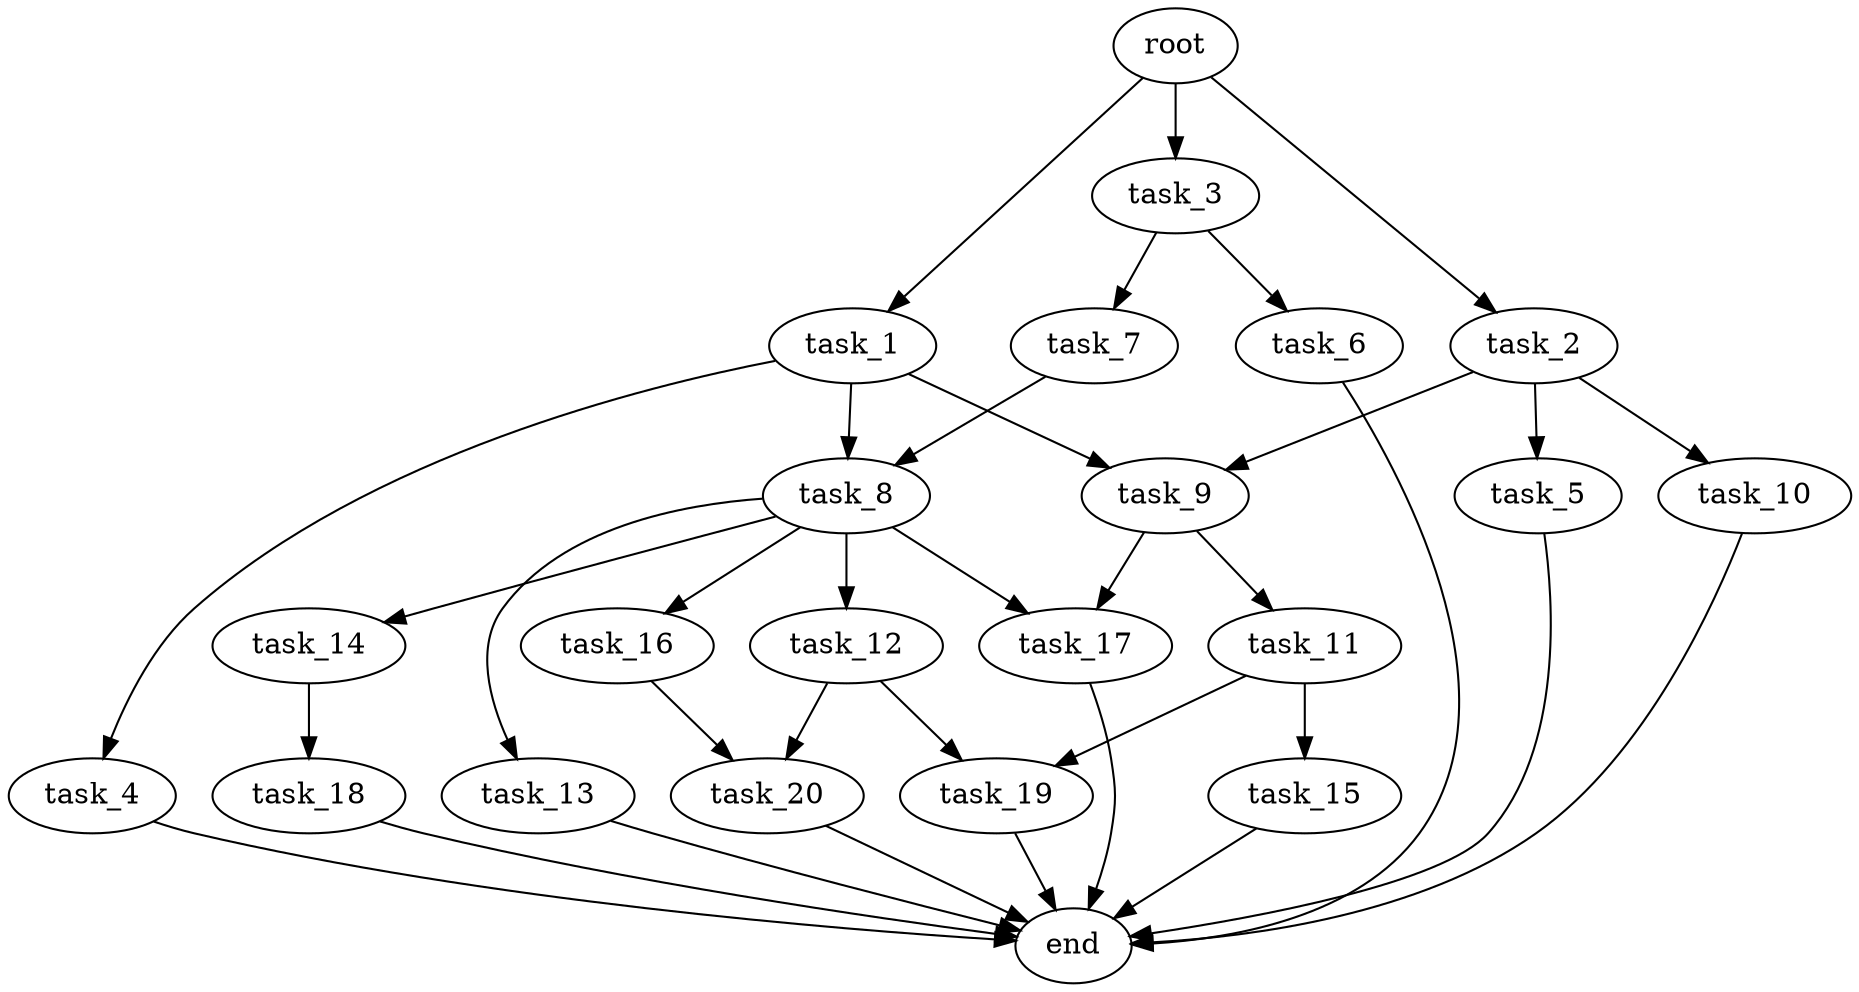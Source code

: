 digraph G {
  root [size="0.000000e+00"];
  task_1 [size="7.702980e+08"];
  task_2 [size="1.625340e+09"];
  task_3 [size="2.405481e+09"];
  task_4 [size="8.346671e+09"];
  task_5 [size="3.892177e+09"];
  task_6 [size="8.965361e+09"];
  task_7 [size="3.317967e+09"];
  task_8 [size="7.556337e+09"];
  task_9 [size="1.400366e+09"];
  task_10 [size="9.884791e+09"];
  task_11 [size="7.241912e+09"];
  task_12 [size="5.008428e+09"];
  task_13 [size="9.743259e+09"];
  task_14 [size="5.379106e+08"];
  task_15 [size="4.371445e+09"];
  task_16 [size="8.386908e+09"];
  task_17 [size="3.406587e+09"];
  task_18 [size="7.690288e+09"];
  task_19 [size="9.548629e+09"];
  task_20 [size="3.967634e+09"];
  end [size="0.000000e+00"];

  root -> task_1 [size="1.000000e-12"];
  root -> task_2 [size="1.000000e-12"];
  root -> task_3 [size="1.000000e-12"];
  task_1 -> task_4 [size="8.346671e+08"];
  task_1 -> task_8 [size="3.778169e+08"];
  task_1 -> task_9 [size="7.001830e+07"];
  task_2 -> task_5 [size="3.892177e+08"];
  task_2 -> task_9 [size="7.001830e+07"];
  task_2 -> task_10 [size="9.884791e+08"];
  task_3 -> task_6 [size="8.965361e+08"];
  task_3 -> task_7 [size="3.317967e+08"];
  task_4 -> end [size="1.000000e-12"];
  task_5 -> end [size="1.000000e-12"];
  task_6 -> end [size="1.000000e-12"];
  task_7 -> task_8 [size="3.778169e+08"];
  task_8 -> task_12 [size="5.008428e+08"];
  task_8 -> task_13 [size="9.743259e+08"];
  task_8 -> task_14 [size="5.379106e+07"];
  task_8 -> task_16 [size="8.386908e+08"];
  task_8 -> task_17 [size="1.703293e+08"];
  task_9 -> task_11 [size="7.241912e+08"];
  task_9 -> task_17 [size="1.703293e+08"];
  task_10 -> end [size="1.000000e-12"];
  task_11 -> task_15 [size="4.371445e+08"];
  task_11 -> task_19 [size="4.774315e+08"];
  task_12 -> task_19 [size="4.774315e+08"];
  task_12 -> task_20 [size="1.983817e+08"];
  task_13 -> end [size="1.000000e-12"];
  task_14 -> task_18 [size="7.690288e+08"];
  task_15 -> end [size="1.000000e-12"];
  task_16 -> task_20 [size="1.983817e+08"];
  task_17 -> end [size="1.000000e-12"];
  task_18 -> end [size="1.000000e-12"];
  task_19 -> end [size="1.000000e-12"];
  task_20 -> end [size="1.000000e-12"];
}
